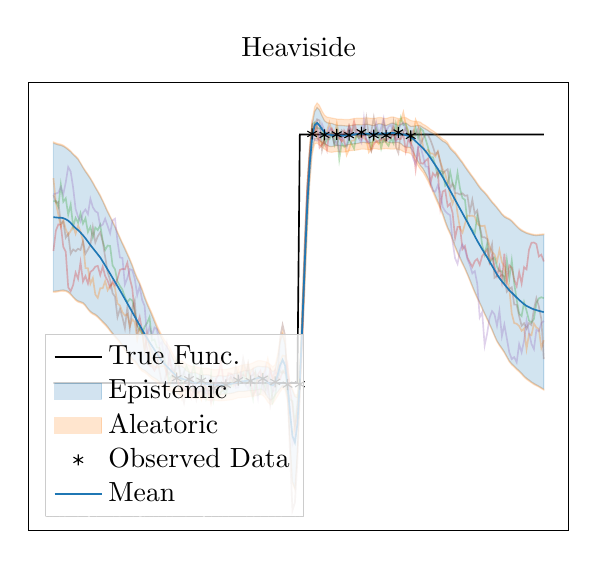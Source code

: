 % This file was created with tikzplotlib v0.10.1.
\begin{tikzpicture}

\definecolor{crimson2143940}{RGB}{214,39,40}
\definecolor{darkgray176}{RGB}{176,176,176}
\definecolor{darkorange25512714}{RGB}{255,127,14}
\definecolor{forestgreen4416044}{RGB}{44,160,44}
\definecolor{lightgray204}{RGB}{204,204,204}
\definecolor{mediumpurple148103189}{RGB}{148,103,189}
\definecolor{sienna1408675}{RGB}{140,86,75}
\definecolor{steelblue31119180}{RGB}{31,119,180}

\begin{axis}[
legend cell align={left},
legend style={
  fill opacity=0.8,
  draw opacity=1,
  text opacity=1,
  at={(0.03,0.03)},
  anchor=south west,
  draw=lightgray204
},
ticks=none,
tick align=outside,
tick pos=left,
title={Heaviside},
x grid style={darkgray176},
xmin=-1.1, xmax=1.09,
xtick style={color=black},
y grid style={darkgray176},
ymin=-0.595, ymax=1.209,
ytick style={color=black}
]
\addplot [semithick, black]
table {%
-1 0
-0.01 0
0 1
0.99 1
};
\addlegendentry{True Func.}
\path [draw=steelblue31119180, fill=steelblue31119180, opacity=0.2]
(axis cs:-1,0.965)
--(axis cs:-1,0.369)
--(axis cs:-0.99,0.37)
--(axis cs:-0.98,0.371)
--(axis cs:-0.97,0.373)
--(axis cs:-0.96,0.374)
--(axis cs:-0.95,0.372)
--(axis cs:-0.94,0.368)
--(axis cs:-0.93,0.359)
--(axis cs:-0.92,0.347)
--(axis cs:-0.91,0.337)
--(axis cs:-0.9,0.33)
--(axis cs:-0.89,0.327)
--(axis cs:-0.88,0.323)
--(axis cs:-0.87,0.313)
--(axis cs:-0.86,0.299)
--(axis cs:-0.85,0.288)
--(axis cs:-0.84,0.281)
--(axis cs:-0.83,0.276)
--(axis cs:-0.82,0.268)
--(axis cs:-0.81,0.258)
--(axis cs:-0.8,0.248)
--(axis cs:-0.79,0.238)
--(axis cs:-0.78,0.227)
--(axis cs:-0.77,0.213)
--(axis cs:-0.76,0.201)
--(axis cs:-0.75,0.189)
--(axis cs:-0.74,0.178)
--(axis cs:-0.73,0.166)
--(axis cs:-0.72,0.153)
--(axis cs:-0.71,0.138)
--(axis cs:-0.7,0.125)
--(axis cs:-0.69,0.111)
--(axis cs:-0.68,0.098)
--(axis cs:-0.67,0.09)
--(axis cs:-0.66,0.079)
--(axis cs:-0.65,0.064)
--(axis cs:-0.64,0.055)
--(axis cs:-0.63,0.051)
--(axis cs:-0.62,0.043)
--(axis cs:-0.61,0.034)
--(axis cs:-0.6,0.026)
--(axis cs:-0.59,0.02)
--(axis cs:-0.58,0.014)
--(axis cs:-0.57,0.006)
--(axis cs:-0.56,-5.814e-05)
--(axis cs:-0.55,-0.005)
--(axis cs:-0.54,-0.013)
--(axis cs:-0.53,-0.016)
--(axis cs:-0.52,-0.016)
--(axis cs:-0.51,-0.016)
--(axis cs:-0.5,-0.016)
--(axis cs:-0.49,-0.023)
--(axis cs:-0.48,-0.03)
--(axis cs:-0.47,-0.031)
--(axis cs:-0.46,-0.026)
--(axis cs:-0.45,-0.025)
--(axis cs:-0.44,-0.031)
--(axis cs:-0.43,-0.037)
--(axis cs:-0.42,-0.039)
--(axis cs:-0.41,-0.036)
--(axis cs:-0.4,-0.034)
--(axis cs:-0.39,-0.037)
--(axis cs:-0.38,-0.042)
--(axis cs:-0.37,-0.044)
--(axis cs:-0.36,-0.042)
--(axis cs:-0.35,-0.041)
--(axis cs:-0.34,-0.043)
--(axis cs:-0.33,-0.046)
--(axis cs:-0.32,-0.046)
--(axis cs:-0.31,-0.044)
--(axis cs:-0.3,-0.043)
--(axis cs:-0.29,-0.043)
--(axis cs:-0.28,-0.042)
--(axis cs:-0.27,-0.04)
--(axis cs:-0.26,-0.037)
--(axis cs:-0.25,-0.034)
--(axis cs:-0.24,-0.034)
--(axis cs:-0.23,-0.034)
--(axis cs:-0.22,-0.033)
--(axis cs:-0.21,-0.031)
--(axis cs:-0.2,-0.03)
--(axis cs:-0.19,-0.03)
--(axis cs:-0.18,-0.029)
--(axis cs:-0.17,-0.027)
--(axis cs:-0.16,-0.024)
--(axis cs:-0.15,-0.027)
--(axis cs:-0.14,-0.04)
--(axis cs:-0.13,-0.058)
--(axis cs:-0.12,-0.069)
--(axis cs:-0.11,-0.064)
--(axis cs:-0.1,-0.047)
--(axis cs:-0.09,-0.036)
--(axis cs:-0.08,-0.023)
--(axis cs:-0.07,-0.01)
--(axis cs:-0.06,-0.013)
--(axis cs:-0.05,-0.055)
--(axis cs:-0.04,-0.226)
--(axis cs:-0.03,-0.397)
--(axis cs:-0.02,-0.424)
--(axis cs:-0.01,-0.274)
--(axis cs:8.941e-10,-0.044)
--(axis cs:0.01,0.15)
--(axis cs:0.02,0.381)
--(axis cs:0.03,0.617)
--(axis cs:0.04,0.813)
--(axis cs:0.05,0.938)
--(axis cs:0.06,0.983)
--(axis cs:0.07,0.984)
--(axis cs:0.08,0.975)
--(axis cs:0.09,0.969)
--(axis cs:0.1,0.963)
--(axis cs:0.11,0.957)
--(axis cs:0.12,0.952)
--(axis cs:0.13,0.951)
--(axis cs:0.14,0.954)
--(axis cs:0.15,0.955)
--(axis cs:0.16,0.955)
--(axis cs:0.17,0.954)
--(axis cs:0.18,0.954)
--(axis cs:0.19,0.957)
--(axis cs:0.2,0.96)
--(axis cs:0.21,0.961)
--(axis cs:0.22,0.962)
--(axis cs:0.23,0.963)
--(axis cs:0.24,0.965)
--(axis cs:0.25,0.968)
--(axis cs:0.26,0.968)
--(axis cs:0.27,0.966)
--(axis cs:0.28,0.965)
--(axis cs:0.29,0.968)
--(axis cs:0.3,0.97)
--(axis cs:0.31,0.969)
--(axis cs:0.32,0.966)
--(axis cs:0.33,0.966)
--(axis cs:0.34,0.969)
--(axis cs:0.35,0.971)
--(axis cs:0.36,0.969)
--(axis cs:0.37,0.966)
--(axis cs:0.38,0.967)
--(axis cs:0.39,0.969)
--(axis cs:0.4,0.968)
--(axis cs:0.41,0.963)
--(axis cs:0.42,0.954)
--(axis cs:0.43,0.949)
--(axis cs:0.44,0.949)
--(axis cs:0.45,0.947)
--(axis cs:0.46,0.93)
--(axis cs:0.47,0.91)
--(axis cs:0.48,0.89)
--(axis cs:0.49,0.874)
--(axis cs:0.5,0.862)
--(axis cs:0.51,0.844)
--(axis cs:0.52,0.824)
--(axis cs:0.53,0.802)
--(axis cs:0.54,0.778)
--(axis cs:0.55,0.754)
--(axis cs:0.56,0.731)
--(axis cs:0.57,0.708)
--(axis cs:0.58,0.682)
--(axis cs:0.59,0.652)
--(axis cs:0.6,0.626)
--(axis cs:0.61,0.605)
--(axis cs:0.62,0.579)
--(axis cs:0.63,0.551)
--(axis cs:0.64,0.527)
--(axis cs:0.65,0.505)
--(axis cs:0.66,0.483)
--(axis cs:0.67,0.463)
--(axis cs:0.68,0.44)
--(axis cs:0.69,0.416)
--(axis cs:0.7,0.391)
--(axis cs:0.71,0.367)
--(axis cs:0.72,0.345)
--(axis cs:0.73,0.324)
--(axis cs:0.74,0.302)
--(axis cs:0.75,0.28)
--(axis cs:0.76,0.259)
--(axis cs:0.77,0.238)
--(axis cs:0.78,0.216)
--(axis cs:0.79,0.192)
--(axis cs:0.8,0.17)
--(axis cs:0.81,0.154)
--(axis cs:0.82,0.14)
--(axis cs:0.83,0.125)
--(axis cs:0.84,0.107)
--(axis cs:0.85,0.089)
--(axis cs:0.86,0.077)
--(axis cs:0.87,0.068)
--(axis cs:0.88,0.058)
--(axis cs:0.89,0.049)
--(axis cs:0.9,0.039)
--(axis cs:0.91,0.028)
--(axis cs:0.92,0.019)
--(axis cs:0.93,0.012)
--(axis cs:0.94,0.004)
--(axis cs:0.95,-0.002)
--(axis cs:0.96,-0.008)
--(axis cs:0.97,-0.013)
--(axis cs:0.98,-0.019)
--(axis cs:0.99,-0.025)
--(axis cs:0.99,0.596)
--(axis cs:0.99,0.596)
--(axis cs:0.98,0.595)
--(axis cs:0.97,0.594)
--(axis cs:0.96,0.593)
--(axis cs:0.95,0.594)
--(axis cs:0.94,0.596)
--(axis cs:0.93,0.599)
--(axis cs:0.92,0.602)
--(axis cs:0.91,0.607)
--(axis cs:0.9,0.612)
--(axis cs:0.89,0.619)
--(axis cs:0.88,0.629)
--(axis cs:0.87,0.639)
--(axis cs:0.86,0.65)
--(axis cs:0.85,0.658)
--(axis cs:0.84,0.662)
--(axis cs:0.83,0.668)
--(axis cs:0.82,0.678)
--(axis cs:0.81,0.691)
--(axis cs:0.8,0.704)
--(axis cs:0.79,0.715)
--(axis cs:0.78,0.726)
--(axis cs:0.77,0.739)
--(axis cs:0.76,0.752)
--(axis cs:0.75,0.764)
--(axis cs:0.74,0.774)
--(axis cs:0.73,0.785)
--(axis cs:0.72,0.799)
--(axis cs:0.71,0.814)
--(axis cs:0.7,0.828)
--(axis cs:0.69,0.841)
--(axis cs:0.68,0.855)
--(axis cs:0.67,0.869)
--(axis cs:0.66,0.884)
--(axis cs:0.65,0.897)
--(axis cs:0.64,0.91)
--(axis cs:0.63,0.923)
--(axis cs:0.62,0.932)
--(axis cs:0.61,0.943)
--(axis cs:0.6,0.959)
--(axis cs:0.59,0.968)
--(axis cs:0.58,0.973)
--(axis cs:0.57,0.981)
--(axis cs:0.56,0.99)
--(axis cs:0.55,0.998)
--(axis cs:0.54,1.004)
--(axis cs:0.53,1.009)
--(axis cs:0.52,1.016)
--(axis cs:0.51,1.022)
--(axis cs:0.5,1.027)
--(axis cs:0.49,1.034)
--(axis cs:0.48,1.036)
--(axis cs:0.47,1.034)
--(axis cs:0.46,1.033)
--(axis cs:0.45,1.032)
--(axis cs:0.44,1.039)
--(axis cs:0.43,1.046)
--(axis cs:0.42,1.045)
--(axis cs:0.41,1.039)
--(axis cs:0.4,1.037)
--(axis cs:0.39,1.04)
--(axis cs:0.38,1.045)
--(axis cs:0.37,1.045)
--(axis cs:0.36,1.04)
--(axis cs:0.35,1.036)
--(axis cs:0.34,1.038)
--(axis cs:0.33,1.042)
--(axis cs:0.32,1.043)
--(axis cs:0.31,1.039)
--(axis cs:0.3,1.036)
--(axis cs:0.29,1.037)
--(axis cs:0.28,1.04)
--(axis cs:0.27,1.041)
--(axis cs:0.26,1.039)
--(axis cs:0.25,1.038)
--(axis cs:0.24,1.039)
--(axis cs:0.23,1.039)
--(axis cs:0.22,1.038)
--(axis cs:0.21,1.036)
--(axis cs:0.2,1.034)
--(axis cs:0.19,1.034)
--(axis cs:0.18,1.035)
--(axis cs:0.17,1.036)
--(axis cs:0.16,1.036)
--(axis cs:0.15,1.037)
--(axis cs:0.14,1.04)
--(axis cs:0.13,1.044)
--(axis cs:0.12,1.045)
--(axis cs:0.11,1.047)
--(axis cs:0.1,1.055)
--(axis cs:0.09,1.074)
--(axis cs:0.08,1.097)
--(axis cs:0.07,1.108)
--(axis cs:0.06,1.091)
--(axis cs:0.05,1.038)
--(axis cs:0.04,0.949)
--(axis cs:0.03,0.803)
--(axis cs:0.02,0.586)
--(axis cs:0.01,0.318)
--(axis cs:8.941e-10,0.05)
--(axis cs:-0.01,-0.059)
--(axis cs:-0.02,-0.055)
--(axis cs:-0.03,-0.029)
--(axis cs:-0.04,-0.01)
--(axis cs:-0.05,0.04)
--(axis cs:-0.06,0.154)
--(axis cs:-0.07,0.195)
--(axis cs:-0.08,0.164)
--(axis cs:-0.09,0.1)
--(axis cs:-0.1,0.052)
--(axis cs:-0.11,0.045)
--(axis cs:-0.12,0.056)
--(axis cs:-0.13,0.064)
--(axis cs:-0.14,0.065)
--(axis cs:-0.15,0.065)
--(axis cs:-0.16,0.066)
--(axis cs:-0.17,0.067)
--(axis cs:-0.18,0.063)
--(axis cs:-0.19,0.057)
--(axis cs:-0.2,0.052)
--(axis cs:-0.21,0.05)
--(axis cs:-0.22,0.049)
--(axis cs:-0.23,0.048)
--(axis cs:-0.24,0.044)
--(axis cs:-0.25,0.04)
--(axis cs:-0.26,0.038)
--(axis cs:-0.27,0.036)
--(axis cs:-0.28,0.034)
--(axis cs:-0.29,0.03)
--(axis cs:-0.3,0.027)
--(axis cs:-0.31,0.027)
--(axis cs:-0.32,0.029)
--(axis cs:-0.33,0.029)
--(axis cs:-0.34,0.026)
--(axis cs:-0.35,0.025)
--(axis cs:-0.36,0.028)
--(axis cs:-0.37,0.032)
--(axis cs:-0.38,0.033)
--(axis cs:-0.39,0.032)
--(axis cs:-0.4,0.032)
--(axis cs:-0.41,0.035)
--(axis cs:-0.42,0.04)
--(axis cs:-0.43,0.041)
--(axis cs:-0.44,0.04)
--(axis cs:-0.45,0.043)
--(axis cs:-0.46,0.05)
--(axis cs:-0.47,0.061)
--(axis cs:-0.48,0.067)
--(axis cs:-0.49,0.066)
--(axis cs:-0.5,0.069)
--(axis cs:-0.51,0.087)
--(axis cs:-0.52,0.108)
--(axis cs:-0.53,0.13)
--(axis cs:-0.54,0.147)
--(axis cs:-0.55,0.159)
--(axis cs:-0.56,0.178)
--(axis cs:-0.57,0.199)
--(axis cs:-0.58,0.221)
--(axis cs:-0.59,0.246)
--(axis cs:-0.6,0.271)
--(axis cs:-0.61,0.294)
--(axis cs:-0.62,0.317)
--(axis cs:-0.63,0.342)
--(axis cs:-0.64,0.372)
--(axis cs:-0.65,0.397)
--(axis cs:-0.66,0.417)
--(axis cs:-0.67,0.442)
--(axis cs:-0.68,0.47)
--(axis cs:-0.69,0.494)
--(axis cs:-0.7,0.516)
--(axis cs:-0.71,0.538)
--(axis cs:-0.72,0.559)
--(axis cs:-0.73,0.581)
--(axis cs:-0.74,0.603)
--(axis cs:-0.75,0.626)
--(axis cs:-0.76,0.648)
--(axis cs:-0.77,0.668)
--(axis cs:-0.78,0.687)
--(axis cs:-0.79,0.709)
--(axis cs:-0.8,0.731)
--(axis cs:-0.81,0.751)
--(axis cs:-0.82,0.769)
--(axis cs:-0.83,0.786)
--(axis cs:-0.84,0.804)
--(axis cs:-0.85,0.821)
--(axis cs:-0.86,0.836)
--(axis cs:-0.87,0.85)
--(axis cs:-0.88,0.866)
--(axis cs:-0.89,0.883)
--(axis cs:-0.9,0.899)
--(axis cs:-0.91,0.91)
--(axis cs:-0.92,0.919)
--(axis cs:-0.93,0.93)
--(axis cs:-0.94,0.938)
--(axis cs:-0.95,0.946)
--(axis cs:-0.96,0.952)
--(axis cs:-0.97,0.956)
--(axis cs:-0.98,0.958)
--(axis cs:-0.99,0.961)
--(axis cs:-1,0.965)
--cycle;
\addlegendimage{area legend, draw=steelblue31119180, fill=steelblue31119180, opacity=0.2}
\addlegendentry{Epistemic}

\path [draw=darkorange25512714, fill=darkorange25512714, opacity=0.2]
(axis cs:-1,0.365)
--(axis cs:-1,0.369)
--(axis cs:-0.99,0.37)
--(axis cs:-0.98,0.371)
--(axis cs:-0.97,0.373)
--(axis cs:-0.96,0.374)
--(axis cs:-0.95,0.372)
--(axis cs:-0.94,0.368)
--(axis cs:-0.93,0.359)
--(axis cs:-0.92,0.347)
--(axis cs:-0.91,0.337)
--(axis cs:-0.9,0.33)
--(axis cs:-0.89,0.327)
--(axis cs:-0.88,0.323)
--(axis cs:-0.87,0.313)
--(axis cs:-0.86,0.299)
--(axis cs:-0.85,0.288)
--(axis cs:-0.84,0.281)
--(axis cs:-0.83,0.276)
--(axis cs:-0.82,0.268)
--(axis cs:-0.81,0.258)
--(axis cs:-0.8,0.248)
--(axis cs:-0.79,0.238)
--(axis cs:-0.78,0.227)
--(axis cs:-0.77,0.213)
--(axis cs:-0.76,0.201)
--(axis cs:-0.75,0.189)
--(axis cs:-0.74,0.178)
--(axis cs:-0.73,0.166)
--(axis cs:-0.72,0.153)
--(axis cs:-0.71,0.138)
--(axis cs:-0.7,0.125)
--(axis cs:-0.69,0.111)
--(axis cs:-0.68,0.098)
--(axis cs:-0.67,0.09)
--(axis cs:-0.66,0.079)
--(axis cs:-0.65,0.064)
--(axis cs:-0.64,0.055)
--(axis cs:-0.63,0.051)
--(axis cs:-0.62,0.043)
--(axis cs:-0.61,0.034)
--(axis cs:-0.6,0.026)
--(axis cs:-0.59,0.02)
--(axis cs:-0.58,0.014)
--(axis cs:-0.57,0.006)
--(axis cs:-0.56,-5.814e-05)
--(axis cs:-0.55,-0.005)
--(axis cs:-0.54,-0.013)
--(axis cs:-0.53,-0.016)
--(axis cs:-0.52,-0.016)
--(axis cs:-0.51,-0.016)
--(axis cs:-0.5,-0.016)
--(axis cs:-0.49,-0.023)
--(axis cs:-0.48,-0.03)
--(axis cs:-0.47,-0.031)
--(axis cs:-0.46,-0.026)
--(axis cs:-0.45,-0.025)
--(axis cs:-0.44,-0.031)
--(axis cs:-0.43,-0.037)
--(axis cs:-0.42,-0.039)
--(axis cs:-0.41,-0.036)
--(axis cs:-0.4,-0.034)
--(axis cs:-0.39,-0.037)
--(axis cs:-0.38,-0.042)
--(axis cs:-0.37,-0.044)
--(axis cs:-0.36,-0.042)
--(axis cs:-0.35,-0.041)
--(axis cs:-0.34,-0.043)
--(axis cs:-0.33,-0.046)
--(axis cs:-0.32,-0.046)
--(axis cs:-0.31,-0.044)
--(axis cs:-0.3,-0.043)
--(axis cs:-0.29,-0.043)
--(axis cs:-0.28,-0.042)
--(axis cs:-0.27,-0.04)
--(axis cs:-0.26,-0.037)
--(axis cs:-0.25,-0.034)
--(axis cs:-0.24,-0.034)
--(axis cs:-0.23,-0.034)
--(axis cs:-0.22,-0.033)
--(axis cs:-0.21,-0.031)
--(axis cs:-0.2,-0.03)
--(axis cs:-0.19,-0.03)
--(axis cs:-0.18,-0.029)
--(axis cs:-0.17,-0.027)
--(axis cs:-0.16,-0.024)
--(axis cs:-0.15,-0.027)
--(axis cs:-0.14,-0.04)
--(axis cs:-0.13,-0.058)
--(axis cs:-0.12,-0.069)
--(axis cs:-0.11,-0.064)
--(axis cs:-0.1,-0.047)
--(axis cs:-0.09,-0.036)
--(axis cs:-0.08,-0.023)
--(axis cs:-0.07,-0.01)
--(axis cs:-0.06,-0.013)
--(axis cs:-0.05,-0.055)
--(axis cs:-0.04,-0.226)
--(axis cs:-0.03,-0.397)
--(axis cs:-0.02,-0.424)
--(axis cs:-0.01,-0.274)
--(axis cs:8.941e-10,-0.044)
--(axis cs:0.01,0.15)
--(axis cs:0.02,0.381)
--(axis cs:0.03,0.617)
--(axis cs:0.04,0.813)
--(axis cs:0.05,0.938)
--(axis cs:0.06,0.983)
--(axis cs:0.07,0.984)
--(axis cs:0.08,0.975)
--(axis cs:0.09,0.969)
--(axis cs:0.1,0.963)
--(axis cs:0.11,0.957)
--(axis cs:0.12,0.952)
--(axis cs:0.13,0.951)
--(axis cs:0.14,0.954)
--(axis cs:0.15,0.955)
--(axis cs:0.16,0.955)
--(axis cs:0.17,0.954)
--(axis cs:0.18,0.954)
--(axis cs:0.19,0.957)
--(axis cs:0.2,0.96)
--(axis cs:0.21,0.961)
--(axis cs:0.22,0.962)
--(axis cs:0.23,0.963)
--(axis cs:0.24,0.965)
--(axis cs:0.25,0.968)
--(axis cs:0.26,0.968)
--(axis cs:0.27,0.966)
--(axis cs:0.28,0.965)
--(axis cs:0.29,0.968)
--(axis cs:0.3,0.97)
--(axis cs:0.31,0.969)
--(axis cs:0.32,0.966)
--(axis cs:0.33,0.966)
--(axis cs:0.34,0.969)
--(axis cs:0.35,0.971)
--(axis cs:0.36,0.969)
--(axis cs:0.37,0.966)
--(axis cs:0.38,0.967)
--(axis cs:0.39,0.969)
--(axis cs:0.4,0.968)
--(axis cs:0.41,0.963)
--(axis cs:0.42,0.954)
--(axis cs:0.43,0.949)
--(axis cs:0.44,0.949)
--(axis cs:0.45,0.947)
--(axis cs:0.46,0.93)
--(axis cs:0.47,0.91)
--(axis cs:0.48,0.89)
--(axis cs:0.49,0.874)
--(axis cs:0.5,0.862)
--(axis cs:0.51,0.844)
--(axis cs:0.52,0.824)
--(axis cs:0.53,0.802)
--(axis cs:0.54,0.778)
--(axis cs:0.55,0.754)
--(axis cs:0.56,0.731)
--(axis cs:0.57,0.708)
--(axis cs:0.58,0.682)
--(axis cs:0.59,0.652)
--(axis cs:0.6,0.626)
--(axis cs:0.61,0.605)
--(axis cs:0.62,0.579)
--(axis cs:0.63,0.551)
--(axis cs:0.64,0.527)
--(axis cs:0.65,0.505)
--(axis cs:0.66,0.483)
--(axis cs:0.67,0.463)
--(axis cs:0.68,0.44)
--(axis cs:0.69,0.416)
--(axis cs:0.7,0.391)
--(axis cs:0.71,0.367)
--(axis cs:0.72,0.345)
--(axis cs:0.73,0.324)
--(axis cs:0.74,0.302)
--(axis cs:0.75,0.28)
--(axis cs:0.76,0.259)
--(axis cs:0.77,0.238)
--(axis cs:0.78,0.216)
--(axis cs:0.79,0.192)
--(axis cs:0.8,0.17)
--(axis cs:0.81,0.154)
--(axis cs:0.82,0.14)
--(axis cs:0.83,0.125)
--(axis cs:0.84,0.107)
--(axis cs:0.85,0.089)
--(axis cs:0.86,0.077)
--(axis cs:0.87,0.068)
--(axis cs:0.88,0.058)
--(axis cs:0.89,0.049)
--(axis cs:0.9,0.039)
--(axis cs:0.91,0.028)
--(axis cs:0.92,0.019)
--(axis cs:0.93,0.012)
--(axis cs:0.94,0.004)
--(axis cs:0.95,-0.002)
--(axis cs:0.96,-0.008)
--(axis cs:0.97,-0.013)
--(axis cs:0.98,-0.019)
--(axis cs:0.99,-0.025)
--(axis cs:0.99,-0.029)
--(axis cs:0.99,-0.029)
--(axis cs:0.98,-0.023)
--(axis cs:0.97,-0.017)
--(axis cs:0.96,-0.012)
--(axis cs:0.95,-0.007)
--(axis cs:0.94,-0.0)
--(axis cs:0.93,0.007)
--(axis cs:0.92,0.014)
--(axis cs:0.91,0.023)
--(axis cs:0.9,0.034)
--(axis cs:0.89,0.044)
--(axis cs:0.88,0.053)
--(axis cs:0.87,0.063)
--(axis cs:0.86,0.072)
--(axis cs:0.85,0.084)
--(axis cs:0.84,0.102)
--(axis cs:0.83,0.12)
--(axis cs:0.82,0.135)
--(axis cs:0.81,0.149)
--(axis cs:0.8,0.165)
--(axis cs:0.79,0.187)
--(axis cs:0.78,0.211)
--(axis cs:0.77,0.233)
--(axis cs:0.76,0.254)
--(axis cs:0.75,0.275)
--(axis cs:0.74,0.297)
--(axis cs:0.73,0.319)
--(axis cs:0.72,0.339)
--(axis cs:0.71,0.361)
--(axis cs:0.7,0.385)
--(axis cs:0.69,0.41)
--(axis cs:0.68,0.434)
--(axis cs:0.67,0.457)
--(axis cs:0.66,0.477)
--(axis cs:0.65,0.499)
--(axis cs:0.64,0.52)
--(axis cs:0.63,0.544)
--(axis cs:0.62,0.572)
--(axis cs:0.61,0.598)
--(axis cs:0.6,0.618)
--(axis cs:0.59,0.644)
--(axis cs:0.58,0.673)
--(axis cs:0.57,0.699)
--(axis cs:0.56,0.721)
--(axis cs:0.55,0.743)
--(axis cs:0.54,0.767)
--(axis cs:0.53,0.79)
--(axis cs:0.52,0.811)
--(axis cs:0.51,0.83)
--(axis cs:0.5,0.847)
--(axis cs:0.49,0.859)
--(axis cs:0.48,0.874)
--(axis cs:0.47,0.892)
--(axis cs:0.46,0.909)
--(axis cs:0.45,0.923)
--(axis cs:0.44,0.926)
--(axis cs:0.43,0.927)
--(axis cs:0.42,0.931)
--(axis cs:0.41,0.937)
--(axis cs:0.4,0.94)
--(axis cs:0.39,0.942)
--(axis cs:0.38,0.941)
--(axis cs:0.37,0.941)
--(axis cs:0.36,0.942)
--(axis cs:0.35,0.943)
--(axis cs:0.34,0.942)
--(axis cs:0.33,0.941)
--(axis cs:0.32,0.94)
--(axis cs:0.31,0.942)
--(axis cs:0.3,0.942)
--(axis cs:0.29,0.941)
--(axis cs:0.28,0.939)
--(axis cs:0.27,0.94)
--(axis cs:0.26,0.941)
--(axis cs:0.25,0.941)
--(axis cs:0.24,0.939)
--(axis cs:0.23,0.937)
--(axis cs:0.22,0.936)
--(axis cs:0.21,0.935)
--(axis cs:0.2,0.934)
--(axis cs:0.19,0.931)
--(axis cs:0.18,0.929)
--(axis cs:0.17,0.929)
--(axis cs:0.16,0.93)
--(axis cs:0.15,0.931)
--(axis cs:0.14,0.93)
--(axis cs:0.13,0.928)
--(axis cs:0.12,0.929)
--(axis cs:0.11,0.934)
--(axis cs:0.1,0.941)
--(axis cs:0.09,0.948)
--(axis cs:0.08,0.957)
--(axis cs:0.07,0.965)
--(axis cs:0.06,0.962)
--(axis cs:0.05,0.916)
--(axis cs:0.04,0.796)
--(axis cs:0.03,0.603)
--(axis cs:0.02,0.369)
--(axis cs:0.01,0.136)
--(axis cs:8.941e-10,-0.067)
--(axis cs:-0.01,-0.285)
--(axis cs:-0.02,-0.431)
--(axis cs:-0.03,-0.404)
--(axis cs:-0.04,-0.237)
--(axis cs:-0.05,-0.077)
--(axis cs:-0.06,-0.028)
--(axis cs:-0.07,-0.022)
--(axis cs:-0.08,-0.036)
--(axis cs:-0.09,-0.053)
--(axis cs:-0.1,-0.069)
--(axis cs:-0.11,-0.084)
--(axis cs:-0.12,-0.087)
--(axis cs:-0.13,-0.077)
--(axis cs:-0.14,-0.061)
--(axis cs:-0.15,-0.05)
--(axis cs:-0.16,-0.047)
--(axis cs:-0.17,-0.049)
--(axis cs:-0.18,-0.052)
--(axis cs:-0.19,-0.054)
--(axis cs:-0.2,-0.054)
--(axis cs:-0.21,-0.056)
--(axis cs:-0.22,-0.058)
--(axis cs:-0.23,-0.058)
--(axis cs:-0.24,-0.059)
--(axis cs:-0.25,-0.06)
--(axis cs:-0.26,-0.063)
--(axis cs:-0.27,-0.066)
--(axis cs:-0.28,-0.068)
--(axis cs:-0.29,-0.069)
--(axis cs:-0.3,-0.07)
--(axis cs:-0.31,-0.071)
--(axis cs:-0.32,-0.072)
--(axis cs:-0.33,-0.072)
--(axis cs:-0.34,-0.07)
--(axis cs:-0.35,-0.069)
--(axis cs:-0.36,-0.069)
--(axis cs:-0.37,-0.07)
--(axis cs:-0.38,-0.068)
--(axis cs:-0.39,-0.064)
--(axis cs:-0.4,-0.062)
--(axis cs:-0.41,-0.062)
--(axis cs:-0.42,-0.064)
--(axis cs:-0.43,-0.063)
--(axis cs:-0.44,-0.057)
--(axis cs:-0.45,-0.053)
--(axis cs:-0.46,-0.052)
--(axis cs:-0.47,-0.054)
--(axis cs:-0.48,-0.052)
--(axis cs:-0.49,-0.047)
--(axis cs:-0.5,-0.04)
--(axis cs:-0.51,-0.037)
--(axis cs:-0.52,-0.034)
--(axis cs:-0.53,-0.032)
--(axis cs:-0.54,-0.028)
--(axis cs:-0.55,-0.02)
--(axis cs:-0.56,-0.014)
--(axis cs:-0.57,-0.006)
--(axis cs:-0.58,0.002)
--(axis cs:-0.59,0.009)
--(axis cs:-0.6,0.016)
--(axis cs:-0.61,0.025)
--(axis cs:-0.62,0.034)
--(axis cs:-0.63,0.042)
--(axis cs:-0.64,0.047)
--(axis cs:-0.65,0.057)
--(axis cs:-0.66,0.071)
--(axis cs:-0.67,0.083)
--(axis cs:-0.68,0.091)
--(axis cs:-0.69,0.104)
--(axis cs:-0.7,0.118)
--(axis cs:-0.71,0.131)
--(axis cs:-0.72,0.146)
--(axis cs:-0.73,0.16)
--(axis cs:-0.74,0.172)
--(axis cs:-0.75,0.183)
--(axis cs:-0.76,0.195)
--(axis cs:-0.77,0.208)
--(axis cs:-0.78,0.221)
--(axis cs:-0.79,0.232)
--(axis cs:-0.8,0.242)
--(axis cs:-0.81,0.253)
--(axis cs:-0.82,0.263)
--(axis cs:-0.83,0.271)
--(axis cs:-0.84,0.276)
--(axis cs:-0.85,0.283)
--(axis cs:-0.86,0.295)
--(axis cs:-0.87,0.308)
--(axis cs:-0.88,0.318)
--(axis cs:-0.89,0.322)
--(axis cs:-0.9,0.325)
--(axis cs:-0.91,0.332)
--(axis cs:-0.92,0.343)
--(axis cs:-0.93,0.354)
--(axis cs:-0.94,0.363)
--(axis cs:-0.95,0.368)
--(axis cs:-0.96,0.369)
--(axis cs:-0.97,0.369)
--(axis cs:-0.98,0.367)
--(axis cs:-0.99,0.365)
--(axis cs:-1,0.365)
--cycle;
\addlegendimage{area legend, draw=darkorange25512714, fill=darkorange25512714, opacity=0.2}
\addlegendentry{Aleatoric}

\path [draw=darkorange25512714, fill=darkorange25512714, opacity=0.2]
(axis cs:-1,0.97)
--(axis cs:-1,0.965)
--(axis cs:-0.99,0.961)
--(axis cs:-0.98,0.958)
--(axis cs:-0.97,0.956)
--(axis cs:-0.96,0.952)
--(axis cs:-0.95,0.946)
--(axis cs:-0.94,0.938)
--(axis cs:-0.93,0.93)
--(axis cs:-0.92,0.919)
--(axis cs:-0.91,0.91)
--(axis cs:-0.9,0.899)
--(axis cs:-0.89,0.883)
--(axis cs:-0.88,0.866)
--(axis cs:-0.87,0.85)
--(axis cs:-0.86,0.836)
--(axis cs:-0.85,0.821)
--(axis cs:-0.84,0.804)
--(axis cs:-0.83,0.786)
--(axis cs:-0.82,0.769)
--(axis cs:-0.81,0.751)
--(axis cs:-0.8,0.731)
--(axis cs:-0.79,0.709)
--(axis cs:-0.78,0.687)
--(axis cs:-0.77,0.668)
--(axis cs:-0.76,0.648)
--(axis cs:-0.75,0.626)
--(axis cs:-0.74,0.603)
--(axis cs:-0.73,0.581)
--(axis cs:-0.72,0.559)
--(axis cs:-0.71,0.538)
--(axis cs:-0.7,0.516)
--(axis cs:-0.69,0.494)
--(axis cs:-0.68,0.47)
--(axis cs:-0.67,0.442)
--(axis cs:-0.66,0.417)
--(axis cs:-0.65,0.397)
--(axis cs:-0.64,0.372)
--(axis cs:-0.63,0.342)
--(axis cs:-0.62,0.317)
--(axis cs:-0.61,0.294)
--(axis cs:-0.6,0.271)
--(axis cs:-0.59,0.246)
--(axis cs:-0.58,0.221)
--(axis cs:-0.57,0.199)
--(axis cs:-0.56,0.178)
--(axis cs:-0.55,0.159)
--(axis cs:-0.54,0.147)
--(axis cs:-0.53,0.13)
--(axis cs:-0.52,0.108)
--(axis cs:-0.51,0.087)
--(axis cs:-0.5,0.069)
--(axis cs:-0.49,0.066)
--(axis cs:-0.48,0.067)
--(axis cs:-0.47,0.061)
--(axis cs:-0.46,0.05)
--(axis cs:-0.45,0.043)
--(axis cs:-0.44,0.04)
--(axis cs:-0.43,0.041)
--(axis cs:-0.42,0.04)
--(axis cs:-0.41,0.035)
--(axis cs:-0.4,0.032)
--(axis cs:-0.39,0.032)
--(axis cs:-0.38,0.033)
--(axis cs:-0.37,0.032)
--(axis cs:-0.36,0.028)
--(axis cs:-0.35,0.025)
--(axis cs:-0.34,0.026)
--(axis cs:-0.33,0.029)
--(axis cs:-0.32,0.029)
--(axis cs:-0.31,0.027)
--(axis cs:-0.3,0.027)
--(axis cs:-0.29,0.03)
--(axis cs:-0.28,0.034)
--(axis cs:-0.27,0.036)
--(axis cs:-0.26,0.038)
--(axis cs:-0.25,0.04)
--(axis cs:-0.24,0.044)
--(axis cs:-0.23,0.048)
--(axis cs:-0.22,0.049)
--(axis cs:-0.21,0.05)
--(axis cs:-0.2,0.052)
--(axis cs:-0.19,0.057)
--(axis cs:-0.18,0.063)
--(axis cs:-0.17,0.067)
--(axis cs:-0.16,0.066)
--(axis cs:-0.15,0.065)
--(axis cs:-0.14,0.065)
--(axis cs:-0.13,0.064)
--(axis cs:-0.12,0.056)
--(axis cs:-0.11,0.045)
--(axis cs:-0.1,0.052)
--(axis cs:-0.09,0.1)
--(axis cs:-0.08,0.164)
--(axis cs:-0.07,0.195)
--(axis cs:-0.06,0.154)
--(axis cs:-0.05,0.04)
--(axis cs:-0.04,-0.01)
--(axis cs:-0.03,-0.029)
--(axis cs:-0.02,-0.055)
--(axis cs:-0.01,-0.059)
--(axis cs:8.941e-10,0.05)
--(axis cs:0.01,0.318)
--(axis cs:0.02,0.586)
--(axis cs:0.03,0.803)
--(axis cs:0.04,0.949)
--(axis cs:0.05,1.038)
--(axis cs:0.06,1.091)
--(axis cs:0.07,1.108)
--(axis cs:0.08,1.097)
--(axis cs:0.09,1.074)
--(axis cs:0.1,1.055)
--(axis cs:0.11,1.047)
--(axis cs:0.12,1.045)
--(axis cs:0.13,1.044)
--(axis cs:0.14,1.04)
--(axis cs:0.15,1.037)
--(axis cs:0.16,1.036)
--(axis cs:0.17,1.036)
--(axis cs:0.18,1.035)
--(axis cs:0.19,1.034)
--(axis cs:0.2,1.034)
--(axis cs:0.21,1.036)
--(axis cs:0.22,1.038)
--(axis cs:0.23,1.039)
--(axis cs:0.24,1.039)
--(axis cs:0.25,1.038)
--(axis cs:0.26,1.039)
--(axis cs:0.27,1.041)
--(axis cs:0.28,1.04)
--(axis cs:0.29,1.037)
--(axis cs:0.3,1.036)
--(axis cs:0.31,1.039)
--(axis cs:0.32,1.043)
--(axis cs:0.33,1.042)
--(axis cs:0.34,1.038)
--(axis cs:0.35,1.036)
--(axis cs:0.36,1.04)
--(axis cs:0.37,1.045)
--(axis cs:0.38,1.045)
--(axis cs:0.39,1.04)
--(axis cs:0.4,1.037)
--(axis cs:0.41,1.039)
--(axis cs:0.42,1.045)
--(axis cs:0.43,1.046)
--(axis cs:0.44,1.039)
--(axis cs:0.45,1.032)
--(axis cs:0.46,1.033)
--(axis cs:0.47,1.034)
--(axis cs:0.48,1.036)
--(axis cs:0.49,1.034)
--(axis cs:0.5,1.027)
--(axis cs:0.51,1.022)
--(axis cs:0.52,1.016)
--(axis cs:0.53,1.009)
--(axis cs:0.54,1.004)
--(axis cs:0.55,0.998)
--(axis cs:0.56,0.99)
--(axis cs:0.57,0.981)
--(axis cs:0.58,0.973)
--(axis cs:0.59,0.968)
--(axis cs:0.6,0.959)
--(axis cs:0.61,0.943)
--(axis cs:0.62,0.932)
--(axis cs:0.63,0.923)
--(axis cs:0.64,0.91)
--(axis cs:0.65,0.897)
--(axis cs:0.66,0.884)
--(axis cs:0.67,0.869)
--(axis cs:0.68,0.855)
--(axis cs:0.69,0.841)
--(axis cs:0.7,0.828)
--(axis cs:0.71,0.814)
--(axis cs:0.72,0.799)
--(axis cs:0.73,0.785)
--(axis cs:0.74,0.774)
--(axis cs:0.75,0.764)
--(axis cs:0.76,0.752)
--(axis cs:0.77,0.739)
--(axis cs:0.78,0.726)
--(axis cs:0.79,0.715)
--(axis cs:0.8,0.704)
--(axis cs:0.81,0.691)
--(axis cs:0.82,0.678)
--(axis cs:0.83,0.668)
--(axis cs:0.84,0.662)
--(axis cs:0.85,0.658)
--(axis cs:0.86,0.65)
--(axis cs:0.87,0.639)
--(axis cs:0.88,0.629)
--(axis cs:0.89,0.619)
--(axis cs:0.9,0.612)
--(axis cs:0.91,0.607)
--(axis cs:0.92,0.602)
--(axis cs:0.93,0.599)
--(axis cs:0.94,0.596)
--(axis cs:0.95,0.594)
--(axis cs:0.96,0.593)
--(axis cs:0.97,0.594)
--(axis cs:0.98,0.595)
--(axis cs:0.99,0.596)
--(axis cs:0.99,0.6)
--(axis cs:0.99,0.6)
--(axis cs:0.98,0.599)
--(axis cs:0.97,0.598)
--(axis cs:0.96,0.597)
--(axis cs:0.95,0.598)
--(axis cs:0.94,0.6)
--(axis cs:0.93,0.603)
--(axis cs:0.92,0.606)
--(axis cs:0.91,0.611)
--(axis cs:0.9,0.617)
--(axis cs:0.89,0.624)
--(axis cs:0.88,0.633)
--(axis cs:0.87,0.644)
--(axis cs:0.86,0.654)
--(axis cs:0.85,0.662)
--(axis cs:0.84,0.667)
--(axis cs:0.83,0.673)
--(axis cs:0.82,0.682)
--(axis cs:0.81,0.695)
--(axis cs:0.8,0.708)
--(axis cs:0.79,0.72)
--(axis cs:0.78,0.731)
--(axis cs:0.77,0.744)
--(axis cs:0.76,0.758)
--(axis cs:0.75,0.769)
--(axis cs:0.74,0.779)
--(axis cs:0.73,0.791)
--(axis cs:0.72,0.805)
--(axis cs:0.71,0.82)
--(axis cs:0.7,0.833)
--(axis cs:0.69,0.847)
--(axis cs:0.68,0.861)
--(axis cs:0.67,0.875)
--(axis cs:0.66,0.89)
--(axis cs:0.65,0.903)
--(axis cs:0.64,0.917)
--(axis cs:0.63,0.93)
--(axis cs:0.62,0.939)
--(axis cs:0.61,0.951)
--(axis cs:0.6,0.967)
--(axis cs:0.59,0.977)
--(axis cs:0.58,0.982)
--(axis cs:0.57,0.991)
--(axis cs:0.56,1.0)
--(axis cs:0.55,1.008)
--(axis cs:0.54,1.015)
--(axis cs:0.53,1.021)
--(axis cs:0.52,1.029)
--(axis cs:0.51,1.036)
--(axis cs:0.5,1.041)
--(axis cs:0.49,1.049)
--(axis cs:0.48,1.052)
--(axis cs:0.47,1.052)
--(axis cs:0.46,1.054)
--(axis cs:0.45,1.056)
--(axis cs:0.44,1.062)
--(axis cs:0.43,1.068)
--(axis cs:0.42,1.068)
--(axis cs:0.41,1.065)
--(axis cs:0.4,1.064)
--(axis cs:0.39,1.067)
--(axis cs:0.38,1.07)
--(axis cs:0.37,1.07)
--(axis cs:0.36,1.067)
--(axis cs:0.35,1.064)
--(axis cs:0.34,1.065)
--(axis cs:0.33,1.068)
--(axis cs:0.32,1.068)
--(axis cs:0.31,1.066)
--(axis cs:0.3,1.064)
--(axis cs:0.29,1.065)
--(axis cs:0.28,1.066)
--(axis cs:0.27,1.067)
--(axis cs:0.26,1.066)
--(axis cs:0.25,1.065)
--(axis cs:0.24,1.065)
--(axis cs:0.23,1.065)
--(axis cs:0.22,1.064)
--(axis cs:0.21,1.062)
--(axis cs:0.2,1.06)
--(axis cs:0.19,1.06)
--(axis cs:0.18,1.06)
--(axis cs:0.17,1.061)
--(axis cs:0.16,1.061)
--(axis cs:0.15,1.062)
--(axis cs:0.14,1.064)
--(axis cs:0.13,1.066)
--(axis cs:0.12,1.068)
--(axis cs:0.11,1.07)
--(axis cs:0.1,1.078)
--(axis cs:0.09,1.095)
--(axis cs:0.08,1.116)
--(axis cs:0.07,1.127)
--(axis cs:0.06,1.111)
--(axis cs:0.05,1.059)
--(axis cs:0.04,0.966)
--(axis cs:0.03,0.816)
--(axis cs:0.02,0.598)
--(axis cs:0.01,0.332)
--(axis cs:8.941e-10,0.073)
--(axis cs:-0.01,-0.047)
--(axis cs:-0.02,-0.048)
--(axis cs:-0.03,-0.022)
--(axis cs:-0.04,0.001)
--(axis cs:-0.05,0.062)
--(axis cs:-0.06,0.169)
--(axis cs:-0.07,0.208)
--(axis cs:-0.08,0.177)
--(axis cs:-0.09,0.117)
--(axis cs:-0.1,0.074)
--(axis cs:-0.11,0.065)
--(axis cs:-0.12,0.074)
--(axis cs:-0.13,0.082)
--(axis cs:-0.14,0.086)
--(axis cs:-0.15,0.088)
--(axis cs:-0.16,0.09)
--(axis cs:-0.17,0.09)
--(axis cs:-0.18,0.086)
--(axis cs:-0.19,0.081)
--(axis cs:-0.2,0.077)
--(axis cs:-0.21,0.075)
--(axis cs:-0.22,0.074)
--(axis cs:-0.23,0.072)
--(axis cs:-0.24,0.07)
--(axis cs:-0.25,0.066)
--(axis cs:-0.26,0.064)
--(axis cs:-0.27,0.062)
--(axis cs:-0.28,0.059)
--(axis cs:-0.29,0.057)
--(axis cs:-0.3,0.054)
--(axis cs:-0.31,0.054)
--(axis cs:-0.32,0.055)
--(axis cs:-0.33,0.055)
--(axis cs:-0.34,0.053)
--(axis cs:-0.35,0.053)
--(axis cs:-0.36,0.055)
--(axis cs:-0.37,0.058)
--(axis cs:-0.38,0.059)
--(axis cs:-0.39,0.059)
--(axis cs:-0.4,0.06)
--(axis cs:-0.41,0.062)
--(axis cs:-0.42,0.065)
--(axis cs:-0.43,0.066)
--(axis cs:-0.44,0.067)
--(axis cs:-0.45,0.071)
--(axis cs:-0.46,0.076)
--(axis cs:-0.47,0.084)
--(axis cs:-0.48,0.089)
--(axis cs:-0.49,0.089)
--(axis cs:-0.5,0.093)
--(axis cs:-0.51,0.108)
--(axis cs:-0.52,0.127)
--(axis cs:-0.53,0.146)
--(axis cs:-0.54,0.162)
--(axis cs:-0.55,0.174)
--(axis cs:-0.56,0.192)
--(axis cs:-0.57,0.211)
--(axis cs:-0.58,0.233)
--(axis cs:-0.59,0.257)
--(axis cs:-0.6,0.281)
--(axis cs:-0.61,0.303)
--(axis cs:-0.62,0.326)
--(axis cs:-0.63,0.351)
--(axis cs:-0.64,0.38)
--(axis cs:-0.65,0.405)
--(axis cs:-0.66,0.425)
--(axis cs:-0.67,0.449)
--(axis cs:-0.68,0.477)
--(axis cs:-0.69,0.501)
--(axis cs:-0.7,0.523)
--(axis cs:-0.71,0.545)
--(axis cs:-0.72,0.565)
--(axis cs:-0.73,0.587)
--(axis cs:-0.74,0.61)
--(axis cs:-0.75,0.631)
--(axis cs:-0.76,0.653)
--(axis cs:-0.77,0.673)
--(axis cs:-0.78,0.693)
--(axis cs:-0.79,0.715)
--(axis cs:-0.8,0.736)
--(axis cs:-0.81,0.757)
--(axis cs:-0.82,0.774)
--(axis cs:-0.83,0.791)
--(axis cs:-0.84,0.809)
--(axis cs:-0.85,0.826)
--(axis cs:-0.86,0.841)
--(axis cs:-0.87,0.855)
--(axis cs:-0.88,0.87)
--(axis cs:-0.89,0.887)
--(axis cs:-0.9,0.904)
--(axis cs:-0.91,0.914)
--(axis cs:-0.92,0.923)
--(axis cs:-0.93,0.934)
--(axis cs:-0.94,0.943)
--(axis cs:-0.95,0.95)
--(axis cs:-0.96,0.957)
--(axis cs:-0.97,0.961)
--(axis cs:-0.98,0.963)
--(axis cs:-0.99,0.966)
--(axis cs:-1,0.97)
--cycle;

\addplot [draw=black, fill=black, mark=asterisk, only marks]
table{%
x  y
-0.5 0.019
-0.45 0.015
-0.4 0.009
-0.35 -0.021
-0.3 -0.008
-0.25 0.011
-0.2 0.008
-0.15 0.017
-0.1 0.004
-0.05 -0.007
-1.49e-09 -0.005
0.05 1.002
0.1 0.998
0.15 1.0
0.2 0.997
0.25 1.009
0.3 0.997
0.35 0.996
0.4 1.008
0.45 0.994
};
\addlegendentry{Observed Data}
\addplot [semithick, darkorange25512714, opacity=0.3, forget plot]
table {%
-1 0.824
-0.99 0.726
-0.98 0.676
-0.97 0.629
-0.96 0.657
-0.95 0.619
-0.94 0.595
-0.93 0.612
-0.92 0.632
-0.91 0.6
-0.9 0.633
-0.89 0.61
-0.88 0.569
-0.87 0.462
-0.86 0.462
-0.85 0.399
-0.84 0.422
-0.83 0.356
-0.82 0.342
-0.81 0.381
-0.8 0.381
-0.79 0.41
-0.78 0.373
-0.77 0.391
-0.76 0.4
-0.75 0.381
-0.74 0.319
-0.73 0.312
-0.72 0.285
-0.71 0.271
-0.7 0.277
-0.69 0.228
-0.68 0.256
-0.67 0.245
-0.66 0.176
-0.65 0.222
-0.64 0.202
-0.63 0.132
-0.62 0.201
-0.6 0.076
-0.59 0.065
-0.58 0.062
-0.57 0.066
-0.55 0.069
-0.54 0.039
-0.53 -0.018
-0.52 0.016
-0.51 0.045
-0.5 0.04
-0.49 -0.026
-0.48 -0.059
-0.47 0.008
-0.45 -0.002
-0.44 -0.029
-0.43 -0.021
-0.42 -0.045
-0.41 -0.042
-0.4 -0.066
-0.39 -0.021
-0.38 -0.024
-0.37 -0.019
-0.36 -0.082
-0.34 -0.012
-0.33 -0.044
-0.32 -0.038
-0.31 -0.014
-0.3 -0.018
-0.29 -0.012
-0.28 0.023
-0.27 -0.011
-0.26 0.008
-0.25 0.053
-0.24 0.026
-0.23 0.065
-0.22 0.03
-0.21 0.002
-0.2 0.042
-0.19 0.057
-0.18 0.02
-0.17 0.017
-0.15 0.038
-0.14 0.052
-0.13 0.095
-0.12 0.051
-0.11 0.013
-0.1 0.027
-0.09 0.06
-0.08 0.083
-0.07 0.11
-0.06 0.108
-0.05 -0.007
-0.04 -0.14
-0.03 -0.212
-0.02 -0.173
-0.01 -0.128
0 0.02
0.01 0.235
0.03 0.712
0.04 0.903
0.05 0.993
0.06 1.037
0.07 0.986
0.08 0.983
0.09 0.96
0.1 0.992
0.11 1.012
0.12 1.048
0.13 1.014
0.14 0.992
0.15 1.045
0.16 0.993
0.17 0.973
0.18 0.978
0.19 0.918
0.2 0.941
0.21 0.975
0.22 0.975
0.23 0.997
0.24 0.986
0.25 1.003
0.26 0.985
0.27 0.979
0.28 0.929
0.29 0.944
0.3 0.986
0.31 0.976
0.32 0.962
0.33 0.975
0.34 0.974
0.35 0.988
0.36 1.004
0.37 1.01
0.38 1.028
0.39 0.994
0.4 1.057
0.41 1.055
0.42 1.088
0.43 1.038
0.44 1.016
0.45 0.957
0.46 0.998
0.47 1.058
0.48 1.035
0.49 1.018
0.5 0.951
0.51 0.929
0.52 0.939
0.53 0.924
0.54 0.923
0.55 0.911
0.56 0.932
0.57 0.891
0.58 0.86
0.59 0.842
0.6 0.802
0.61 0.753
0.62 0.721
0.63 0.756
0.64 0.681
0.65 0.622
0.66 0.605
0.68 0.674
0.69 0.672
0.7 0.673
0.71 0.669
0.72 0.64
0.73 0.633
0.74 0.631
0.75 0.633
0.76 0.588
0.77 0.551
0.78 0.526
0.79 0.517
0.8 0.487
0.81 0.535
0.82 0.486
0.83 0.469
0.84 0.409
0.85 0.382
0.86 0.279
0.87 0.241
0.88 0.238
0.89 0.229
0.9 0.21
0.91 0.219
0.92 0.136
0.93 0.197
0.94 0.192
0.95 0.239
0.96 0.223
0.97 0.217
0.98 0.141
0.99 0.172
};
\addplot [semithick, forestgreen4416044, opacity=0.3, forget plot]
table {%
-1 0.731
-0.99 0.732
-0.98 0.709
-0.97 0.799
-0.96 0.729
-0.95 0.743
-0.94 0.677
-0.93 0.718
-0.92 0.629
-0.91 0.664
-0.9 0.645
-0.89 0.683
-0.88 0.641
-0.87 0.663
-0.86 0.607
-0.85 0.628
-0.84 0.585
-0.83 0.625
-0.82 0.615
-0.81 0.636
-0.8 0.573
-0.79 0.535
-0.78 0.553
-0.77 0.551
-0.76 0.473
-0.75 0.457
-0.74 0.408
-0.73 0.39
-0.72 0.375
-0.71 0.346
-0.7 0.324
-0.69 0.338
-0.68 0.332
-0.67 0.288
-0.66 0.232
-0.65 0.215
-0.64 0.197
-0.63 0.226
-0.62 0.241
-0.61 0.265
-0.6 0.171
-0.59 0.175
-0.58 0.143
-0.57 0.141
-0.56 0.118
-0.55 0.101
-0.54 0.059
-0.53 0.012
-0.52 0.031
-0.51 0.019
-0.5 0.099
-0.49 0.066
-0.48 0.005
-0.47 0.042
-0.46 0.068
-0.45 0.045
-0.44 0.023
-0.43 0.075
-0.42 0.005
-0.41 0.009
-0.4 0.059
-0.39 0.011
-0.38 -0.065
-0.37 -0.044
-0.36 0.036
-0.35 -0.07
-0.34 -0.028
-0.33 -0.058
-0.32 -0.036
-0.31 -0.03
-0.3 -0.049
-0.29 -0.002
-0.28 -0.012
-0.27 0.014
-0.26 0.01
-0.25 -0.006
-0.24 0.004
-0.23 0.037
-0.22 -0.001
-0.21 0.069
-0.2 -0.026
-0.19 -0.065
-0.18 0.032
-0.17 -0.049
-0.16 -0.042
-0.15 0.019
-0.14 -0.02
-0.13 0.026
-0.12 0.013
-0.11 -0.076
-0.1 -0.048
-0.09 0.012
-0.08 0.049
-0.07 0.039
-0.06 0.058
-0.05 -0.036
-0.04 -0.066
-0.03 -0.073
-0.02 -0.17
-0.01 -0.083
0 0.049
0.01 0.225
0.03 0.718
0.05 1.04
0.06 1.048
0.07 1.025
0.08 1.024
0.09 1.026
0.1 0.96
0.11 0.979
0.12 0.98
0.13 1.003
0.14 0.96
0.15 1.013
0.16 0.899
0.17 0.964
0.18 0.95
0.19 0.953
0.2 0.979
0.21 0.962
0.22 0.943
0.23 0.999
0.24 0.985
0.25 0.999
0.26 1.023
0.27 1.002
0.28 0.995
0.29 0.941
0.3 0.996
0.31 1.024
0.32 0.997
0.33 0.944
0.34 0.984
0.35 0.967
0.36 0.954
0.37 0.986
0.38 0.964
0.39 1.044
0.4 1.008
0.41 1.068
0.42 1.038
0.43 1.042
0.44 1.005
0.45 0.978
0.46 0.985
0.47 1.025
0.48 0.985
0.49 1.024
0.5 1.015
0.52 0.949
0.53 0.908
0.54 0.908
0.55 0.875
0.56 0.832
0.57 0.854
0.58 0.849
0.59 0.793
0.6 0.802
0.61 0.85
0.62 0.801
0.63 0.783
0.64 0.846
0.65 0.782
0.66 0.744
0.67 0.737
0.68 0.648
0.69 0.626
0.7 0.617
0.71 0.603
0.72 0.672
0.73 0.629
0.74 0.556
0.75 0.517
0.76 0.56
0.77 0.485
0.78 0.498
0.79 0.504
0.8 0.468
0.81 0.449
0.82 0.45
0.83 0.408
0.84 0.496
0.85 0.418
0.86 0.493
0.87 0.401
0.88 0.335
0.89 0.279
0.9 0.269
0.91 0.325
0.92 0.291
0.93 0.251
0.94 0.243
0.95 0.257
0.96 0.321
0.97 0.34
0.98 0.345
0.99 0.341
};
\addplot [semithick, crimson2143940, opacity=0.3, forget plot]
table {%
-1 0.531
-0.99 0.613
-0.98 0.638
-0.97 0.636
-0.96 0.548
-0.95 0.528
-0.94 0.385
-0.93 0.369
-0.92 0.394
-0.91 0.444
-0.9 0.419
-0.89 0.486
-0.88 0.408
-0.87 0.43
-0.86 0.4
-0.85 0.447
-0.84 0.454
-0.83 0.468
-0.82 0.471
-0.81 0.434
-0.8 0.468
-0.79 0.43
-0.78 0.412
-0.77 0.383
-0.76 0.408
-0.75 0.393
-0.74 0.419
-0.73 0.455
-0.72 0.459
-0.71 0.457
-0.7 0.484
-0.69 0.421
-0.68 0.381
-0.67 0.278
-0.66 0.233
-0.65 0.266
-0.64 0.209
-0.63 0.193
-0.62 0.14
-0.61 0.069
-0.6 0.067
-0.59 0.05
-0.58 0.07
-0.57 0.134
-0.56 0.082
-0.55 0.083
-0.54 0.037
-0.53 0.111
-0.52 0.054
-0.51 0.006
-0.5 0.033
-0.49 -0.006
-0.48 -0.011
-0.47 -0.025
-0.46 -0.02
-0.45 -0.017
-0.44 -0.059
-0.43 -0.028
-0.42 -0.029
-0.41 -0.04
-0.4 -0.026
-0.39 -0.002
-0.38 -0.023
-0.37 -0.048
-0.36 0.015
-0.35 -0.038
-0.34 0.017
-0.33 0.033
-0.32 0.087
-0.31 0.006
-0.3 0.001
-0.29 0.039
-0.28 0.038
-0.27 0.029
-0.26 -0.008
-0.25 0.008
-0.24 0.026
-0.23 0.032
-0.22 0.027
-0.21 0.078
-0.2 0.02
-0.19 -0.051
-0.18 -0.033
-0.17 0.034
-0.16 0.049
-0.15 0.005
-0.14 0.025
-0.13 0.006
-0.12 0.054
-0.11 0.019
-0.1 0.051
-0.09 0.022
-0.08 0.015
-0.07 0.048
-0.06 0.038
-0.05 0.076
-0.04 -0.026
-0.03 -0.088
-0.02 -0.192
0 -0.008
0.01 0.186
0.03 0.772
0.04 0.916
0.05 1.04
0.06 1.002
0.07 1.042
0.08 0.947
0.09 0.959
0.1 0.974
0.11 0.938
0.12 1.014
0.13 1.024
0.14 1.002
0.15 0.999
0.17 0.972
0.18 1.016
0.19 1.0
0.2 1.035
0.21 1.009
0.22 1.053
0.23 1.015
0.24 1.014
0.25 0.981
0.26 1.006
0.27 0.978
0.28 0.966
0.29 0.933
0.3 0.961
0.31 0.972
0.32 0.974
0.33 0.981
0.34 0.983
0.35 0.972
0.36 0.985
0.37 0.985
0.38 1.003
0.39 0.977
0.4 0.983
0.41 0.982
0.42 1.003
0.43 0.932
0.44 0.978
0.45 0.968
0.46 0.944
0.47 0.859
0.48 0.943
0.49 0.885
0.5 0.882
0.51 0.894
0.52 0.903
0.53 0.804
0.54 0.844
0.55 0.832
0.56 0.852
0.57 0.707
0.58 0.77
0.59 0.776
0.6 0.711
0.61 0.721
0.62 0.684
0.63 0.583
0.64 0.628
0.65 0.628
0.66 0.538
0.67 0.551
0.68 0.505
0.69 0.485
0.7 0.467
0.71 0.49
0.72 0.499
0.73 0.475
0.74 0.511
0.75 0.523
0.76 0.537
0.77 0.485
0.78 0.516
0.79 0.469
0.8 0.431
0.81 0.469
0.82 0.408
0.83 0.52
0.84 0.41
0.85 0.473
0.86 0.463
0.87 0.416
0.88 0.389
0.89 0.446
0.9 0.4
0.91 0.466
0.92 0.457
0.93 0.536
0.94 0.564
0.95 0.565
0.96 0.559
0.97 0.509
0.98 0.516
0.99 0.489
};
\addplot [semithick, mediumpurple148103189, opacity=0.3, forget plot]
table {%
-1 0.76
-0.99 0.762
-0.98 0.766
-0.97 0.788
-0.96 0.759
-0.95 0.807
-0.94 0.869
-0.93 0.851
-0.92 0.786
-0.91 0.7
-0.9 0.669
-0.89 0.649
-0.88 0.685
-0.87 0.698
-0.86 0.679
-0.85 0.741
-0.84 0.707
-0.83 0.691
-0.82 0.685
-0.81 0.631
-0.8 0.637
-0.79 0.661
-0.77 0.602
-0.76 0.654
-0.75 0.661
-0.74 0.57
-0.73 0.505
-0.72 0.503
-0.71 0.396
-0.7 0.422
-0.69 0.458
-0.68 0.454
-0.67 0.42
-0.66 0.353
-0.65 0.389
-0.64 0.334
-0.63 0.31
-0.62 0.187
-0.61 0.224
-0.6 0.193
-0.59 0.223
-0.58 0.216
-0.57 0.154
-0.56 0.164
-0.55 0.1
-0.54 0.156
-0.53 0.071
-0.52 0.072
-0.51 0.048
-0.5 0.056
-0.49 0.066
-0.48 0.021
-0.47 0.047
-0.46 0.013
-0.45 -0.027
-0.44 0.036
-0.43 -0.025
-0.42 -0.003
-0.41 0.009
-0.4 0.001
-0.39 -0.028
-0.38 -0.046
-0.37 0.009
-0.36 -0.075
-0.35 -0.054
-0.34 0.011
-0.33 -0.006
-0.32 -0.002
-0.31 -0.01
-0.3 -0.001
-0.29 -0.019
-0.28 0.028
-0.27 0.016
-0.26 -0.02
-0.25 -0.018
-0.24 0.037
-0.23 0.001
-0.22 -0.006
-0.21 -0.022
-0.2 0.006
-0.19 0.046
-0.18 -0.019
-0.17 -0.064
-0.16 0.022
-0.15 -0.028
-0.14 0.055
-0.13 -0.03
-0.12 0.027
-0.11 -0.035
-0.1 -0.029
-0.09 0.015
-0.08 0.046
-0.07 0.087
-0.06 0.083
-0.05 -0.002
-0.04 -0.105
-0.03 -0.247
-0.02 -0.219
-0.01 -0.167
0.01 0.203
0.02 0.498
0.03 0.75
0.04 0.864
0.05 1.0
0.06 0.978
0.07 0.975
0.08 0.99
0.09 1.042
0.1 1.016
0.11 0.996
0.12 1.028
0.13 1.017
0.14 0.965
0.15 0.974
0.16 0.934
0.17 0.999
0.18 0.967
0.19 0.949
0.2 1.024
0.21 0.994
0.22 1.006
0.23 1.009
0.24 0.983
0.25 0.966
0.26 1.064
0.27 0.97
0.28 0.97
0.29 1.011
0.3 1.005
0.31 1.048
0.32 1.004
0.33 1.026
0.34 1.065
0.35 1.01
0.36 1.032
0.37 1.038
0.38 1.009
0.39 0.968
0.4 1.023
0.41 1.041
0.42 1.048
0.43 1.016
0.45 0.96
0.46 0.903
0.47 0.88
0.48 0.949
0.49 0.95
0.5 0.913
0.51 0.871
0.52 0.87
0.53 0.809
0.54 0.773
0.55 0.77
0.56 0.796
0.57 0.766
0.58 0.708
0.59 0.691
0.6 0.681
0.61 0.675
0.62 0.568
0.63 0.502
0.64 0.479
0.65 0.534
0.66 0.557
0.67 0.538
0.68 0.498
0.69 0.475
0.7 0.441
0.71 0.45
0.72 0.399
0.73 0.264
0.74 0.285
0.75 0.151
0.76 0.198
0.77 0.262
0.78 0.289
0.79 0.276
0.8 0.23
0.81 0.29
0.82 0.188
0.83 0.235
0.85 0.123
0.86 0.096
0.87 0.104
0.88 0.083
0.89 0.156
0.9 0.123
0.91 0.17
0.92 0.251
0.94 0.157
0.95 0.136
0.96 0.214
0.97 0.208
0.98 0.24
0.99 0.25
};
\addplot [semithick, sienna1408675, opacity=0.3, forget plot]
table {%
-1 0.757
-0.99 0.726
-0.98 0.728
-0.97 0.641
-0.96 0.649
-0.95 0.585
-0.94 0.6
-0.93 0.52
-0.92 0.537
-0.91 0.53
-0.9 0.54
-0.89 0.535
-0.88 0.571
-0.87 0.52
-0.86 0.537
-0.85 0.556
-0.84 0.626
-0.83 0.565
-0.82 0.59
-0.81 0.606
-0.8 0.568
-0.78 0.446
-0.77 0.414
-0.76 0.361
-0.75 0.347
-0.74 0.265
-0.73 0.298
-0.72 0.264
-0.71 0.22
-0.7 0.305
-0.69 0.218
-0.68 0.302
-0.67 0.332
-0.66 0.203
-0.65 0.221
-0.64 0.211
-0.63 0.13
-0.62 0.176
-0.6 0.127
-0.59 0.098
-0.58 0.106
-0.57 0.05
-0.56 0.001
-0.55 0.005
-0.54 0.049
-0.53 0.036
-0.52 0.057
-0.51 0.047
-0.5 0.087
-0.49 0.064
-0.48 -0.044
-0.47 -0.08
-0.46 -0.025
-0.45 0.006
-0.44 0.022
-0.43 -0.025
-0.42 -0.067
-0.41 -0.022
-0.4 -0.008
-0.39 0.012
-0.38 -0.021
-0.37 -0.042
-0.36 -0.056
-0.35 -0.004
-0.34 -0.048
-0.33 -0.021
-0.32 -0.017
-0.31 -0.027
-0.3 0.009
-0.29 0.014
-0.28 0.024
-0.27 0.001
-0.26 0.064
-0.25 0.017
-0.24 0.03
-0.23 0.098
-0.22 0.05
-0.21 0.047
-0.2 0.029
-0.19 0.032
-0.18 0.043
-0.17 0.005
-0.16 0.018
-0.15 0.002
-0.14 -0.039
-0.13 -0.003
-0.12 -0.089
-0.11 -0.035
-0.1 0.008
-0.09 0.033
-0.08 0.183
-0.07 0.234
-0.06 0.191
-0.05 -0.022
-0.04 -0.277
-0.03 -0.513
-0.02 -0.481
-0.01 -0.313
0 -0.042
0.01 0.291
0.02 0.56
0.03 0.789
0.04 0.924
0.05 1.009
0.06 1.039
0.07 1.061
0.08 1.056
0.09 0.937
0.1 0.981
0.11 0.984
0.12 0.988
0.13 1.011
0.14 0.96
0.15 0.958
0.16 0.99
0.17 1.017
0.18 1.007
0.19 0.99
0.2 1.033
0.21 1.003
0.22 1.029
0.23 0.995
0.24 0.995
0.25 0.995
0.26 1.013
0.27 1.068
0.28 0.993
0.29 1.011
0.3 1.068
0.31 1.009
0.32 1.008
0.33 0.983
0.34 1.05
0.35 1.005
0.37 0.986
0.38 1.047
0.39 0.95
0.4 0.925
0.41 1.011
0.42 1.008
0.43 1.025
0.44 0.994
0.45 1.002
0.46 1.015
0.47 0.997
0.48 1.023
0.49 0.961
0.5 0.983
0.51 1.002
0.52 0.998
0.53 0.978
0.54 0.951
0.55 0.919
0.56 0.93
0.57 0.889
0.58 0.843
0.59 0.853
0.6 0.86
0.61 0.784
0.62 0.802
0.63 0.764
0.64 0.763
0.65 0.758
0.66 0.763
0.67 0.753
0.68 0.755
0.69 0.688
0.7 0.737
0.71 0.68
0.72 0.694
0.73 0.63
0.74 0.586
0.75 0.586
0.76 0.58
0.77 0.521
0.78 0.558
0.79 0.423
0.8 0.432
0.81 0.427
0.82 0.435
0.83 0.427
0.84 0.367
0.85 0.378
0.86 0.385
0.87 0.315
0.88 0.315
0.89 0.269
0.9 0.23
0.91 0.24
0.92 0.218
0.93 0.241
0.94 0.233
0.95 0.296
0.96 0.341
0.97 0.308
0.98 0.257
0.99 0.096
};
\addplot [semithick, steelblue31119180]
table {%
-1 0.667
-0.99 0.666
-0.98 0.665
-0.97 0.665
-0.96 0.663
-0.95 0.659
-0.94 0.653
-0.93 0.644
-0.92 0.633
-0.91 0.623
-0.9 0.615
-0.89 0.605
-0.88 0.594
-0.87 0.582
-0.85 0.555
-0.81 0.505
-0.79 0.473
-0.73 0.373
-0.63 0.197
-0.61 0.164
-0.57 0.103
-0.56 0.089
-0.55 0.077
-0.5 0.026
-0.49 0.021
-0.43 0.002
-0.42 0.0
-0.4 -0.001
-0.36 -0.007
-0.34 -0.008
-0.32 -0.009
-0.3 -0.008
-0.28 -0.004
-0.26 0.001
-0.24 0.005
-0.23 0.007
-0.21 0.009
-0.2 0.011
-0.19 0.014
-0.17 0.02
-0.16 0.021
-0.15 0.019
-0.14 0.012
-0.12 -0.007
-0.11 -0.01
-0.1 0.002
-0.09 0.032
-0.08 0.071
-0.07 0.093
-0.06 0.07
-0.05 -0.007
-0.04 -0.118
-0.03 -0.213
-0.02 -0.24
-0.01 -0.166
0 0.003
0.01 0.234
0.02 0.484
0.03 0.71
0.04 0.881
0.05 0.988
0.06 1.037
0.07 1.046
0.08 1.036
0.09 1.021
0.1 1.009
0.11 1.002
0.12 0.999
0.13 0.997
0.15 0.996
0.17 0.995
0.18 0.995
0.2 0.997
0.23 1.001
0.25 1.003
0.27 1.003
0.29 1.003
0.33 1.004
0.35 1.004
0.37 1.006
0.38 1.006
0.39 1.004
0.4 1.002
0.42 1.0
0.44 0.994
0.45 0.99
0.46 0.982
0.48 0.963
0.49 0.954
0.5 0.944
0.51 0.933
0.52 0.92
0.54 0.891
0.56 0.861
0.58 0.828
0.61 0.774
0.64 0.719
0.68 0.647
0.72 0.572
0.74 0.538
0.76 0.506
0.8 0.437
0.81 0.422
0.82 0.409
0.84 0.385
0.85 0.373
0.89 0.334
0.91 0.317
0.92 0.31
0.94 0.3
0.95 0.296
0.97 0.29
0.99 0.285
};
\addlegendentry{Mean}
\end{axis}

\draw ({$(current bounding box.south west)!0!(current bounding box.south east)$}|-{$(current bounding box.south west)!0!(current bounding box.north west)$}) node[
  scale=0.5,
  anchor=south west,
  text=white,
  rotate=0.0
]{9d543c9eb7a48a0f95140a0cab754ce031469e65};
\draw ({$(current bounding box.south west)!1!(current bounding box.south east)$}|-{$(current bounding box.south west)!0!(current bounding box.north west)$}) node[
  scale=0.5,
  anchor=south east,
  text=white,
  rotate=0.0
]{data/temp/results/4};
\end{tikzpicture}
